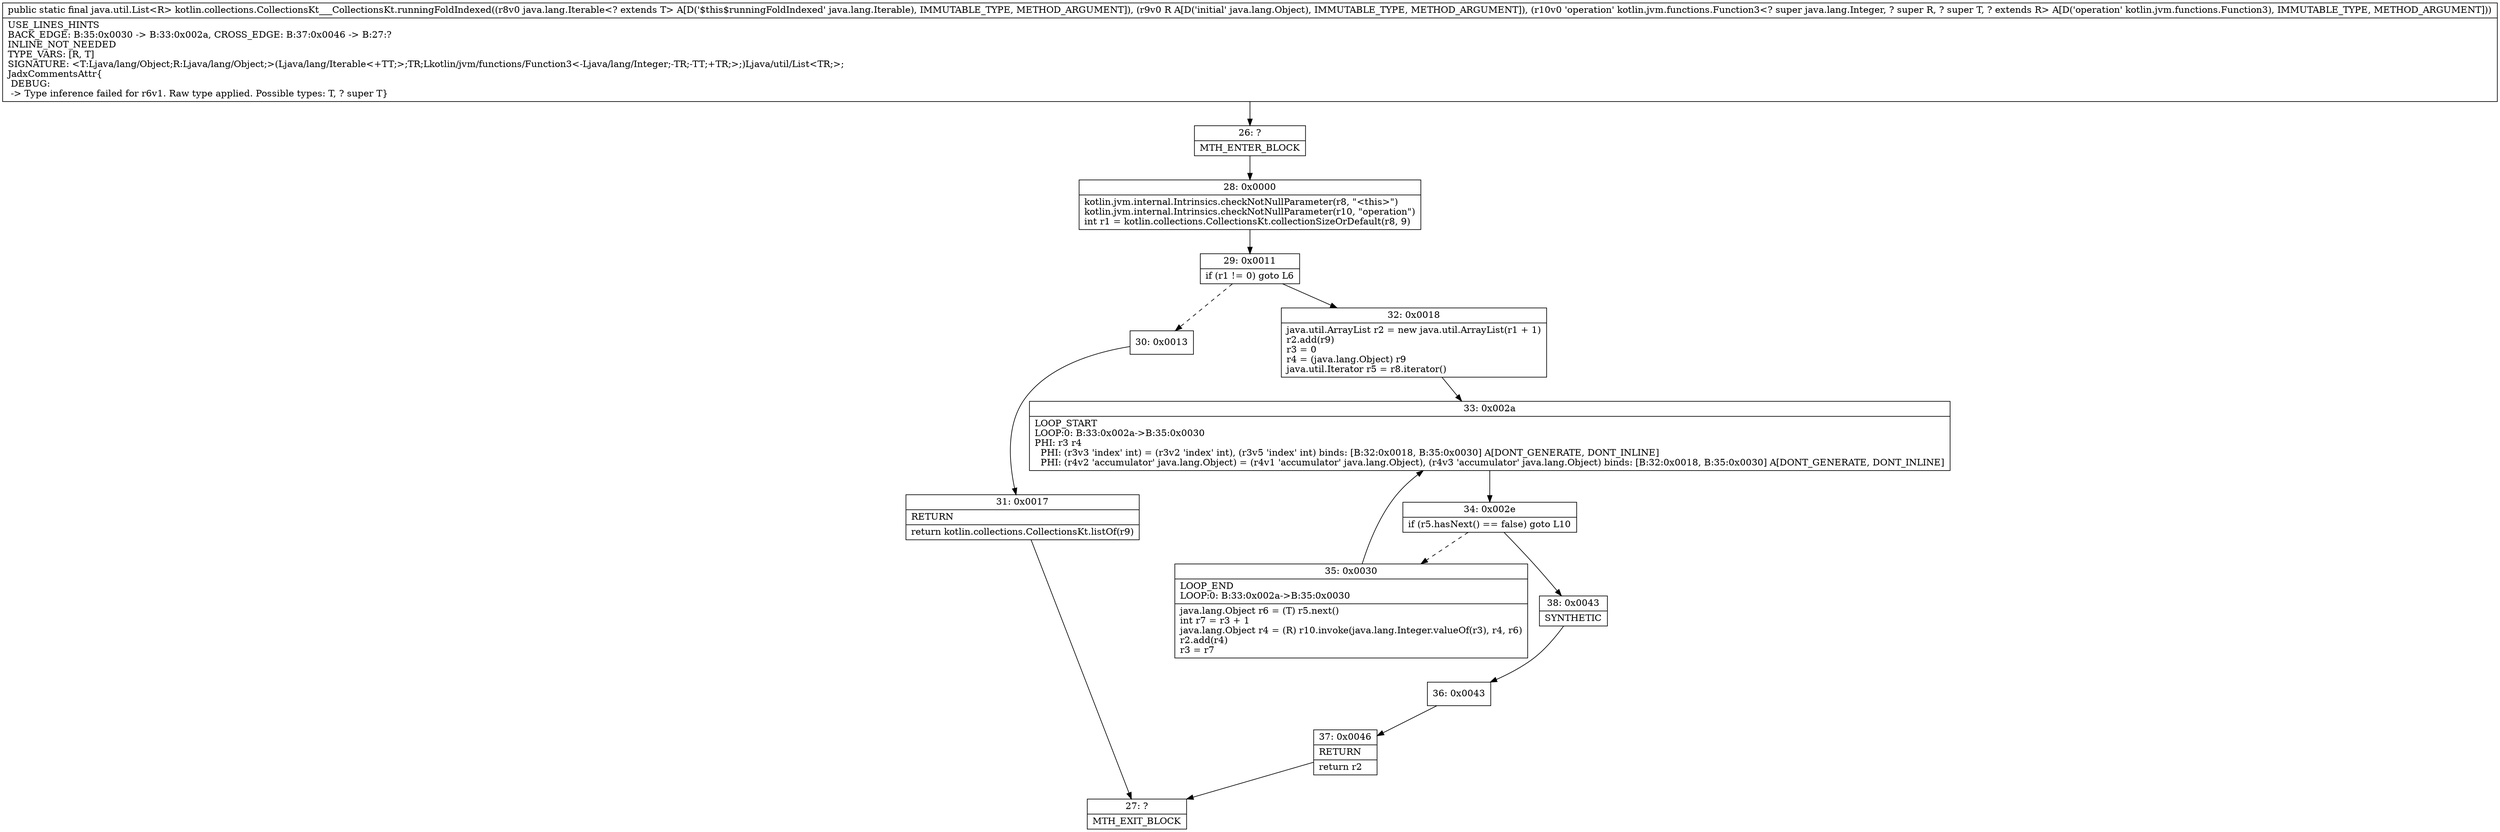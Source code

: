 digraph "CFG forkotlin.collections.CollectionsKt___CollectionsKt.runningFoldIndexed(Ljava\/lang\/Iterable;Ljava\/lang\/Object;Lkotlin\/jvm\/functions\/Function3;)Ljava\/util\/List;" {
Node_26 [shape=record,label="{26\:\ ?|MTH_ENTER_BLOCK\l}"];
Node_28 [shape=record,label="{28\:\ 0x0000|kotlin.jvm.internal.Intrinsics.checkNotNullParameter(r8, \"\<this\>\")\lkotlin.jvm.internal.Intrinsics.checkNotNullParameter(r10, \"operation\")\lint r1 = kotlin.collections.CollectionsKt.collectionSizeOrDefault(r8, 9)\l}"];
Node_29 [shape=record,label="{29\:\ 0x0011|if (r1 != 0) goto L6\l}"];
Node_30 [shape=record,label="{30\:\ 0x0013}"];
Node_31 [shape=record,label="{31\:\ 0x0017|RETURN\l|return kotlin.collections.CollectionsKt.listOf(r9)\l}"];
Node_27 [shape=record,label="{27\:\ ?|MTH_EXIT_BLOCK\l}"];
Node_32 [shape=record,label="{32\:\ 0x0018|java.util.ArrayList r2 = new java.util.ArrayList(r1 + 1)\lr2.add(r9)\lr3 = 0\lr4 = (java.lang.Object) r9\ljava.util.Iterator r5 = r8.iterator()\l}"];
Node_33 [shape=record,label="{33\:\ 0x002a|LOOP_START\lLOOP:0: B:33:0x002a\-\>B:35:0x0030\lPHI: r3 r4 \l  PHI: (r3v3 'index' int) = (r3v2 'index' int), (r3v5 'index' int) binds: [B:32:0x0018, B:35:0x0030] A[DONT_GENERATE, DONT_INLINE]\l  PHI: (r4v2 'accumulator' java.lang.Object) = (r4v1 'accumulator' java.lang.Object), (r4v3 'accumulator' java.lang.Object) binds: [B:32:0x0018, B:35:0x0030] A[DONT_GENERATE, DONT_INLINE]\l}"];
Node_34 [shape=record,label="{34\:\ 0x002e|if (r5.hasNext() == false) goto L10\l}"];
Node_35 [shape=record,label="{35\:\ 0x0030|LOOP_END\lLOOP:0: B:33:0x002a\-\>B:35:0x0030\l|java.lang.Object r6 = (T) r5.next()\lint r7 = r3 + 1\ljava.lang.Object r4 = (R) r10.invoke(java.lang.Integer.valueOf(r3), r4, r6)\lr2.add(r4)\lr3 = r7\l}"];
Node_38 [shape=record,label="{38\:\ 0x0043|SYNTHETIC\l}"];
Node_36 [shape=record,label="{36\:\ 0x0043}"];
Node_37 [shape=record,label="{37\:\ 0x0046|RETURN\l|return r2\l}"];
MethodNode[shape=record,label="{public static final java.util.List\<R\> kotlin.collections.CollectionsKt___CollectionsKt.runningFoldIndexed((r8v0 java.lang.Iterable\<? extends T\> A[D('$this$runningFoldIndexed' java.lang.Iterable), IMMUTABLE_TYPE, METHOD_ARGUMENT]), (r9v0 R A[D('initial' java.lang.Object), IMMUTABLE_TYPE, METHOD_ARGUMENT]), (r10v0 'operation' kotlin.jvm.functions.Function3\<? super java.lang.Integer, ? super R, ? super T, ? extends R\> A[D('operation' kotlin.jvm.functions.Function3), IMMUTABLE_TYPE, METHOD_ARGUMENT]))  | USE_LINES_HINTS\lBACK_EDGE: B:35:0x0030 \-\> B:33:0x002a, CROSS_EDGE: B:37:0x0046 \-\> B:27:?\lINLINE_NOT_NEEDED\lTYPE_VARS: [R, T]\lSIGNATURE: \<T:Ljava\/lang\/Object;R:Ljava\/lang\/Object;\>(Ljava\/lang\/Iterable\<+TT;\>;TR;Lkotlin\/jvm\/functions\/Function3\<\-Ljava\/lang\/Integer;\-TR;\-TT;+TR;\>;)Ljava\/util\/List\<TR;\>;\lJadxCommentsAttr\{\l DEBUG: \l \-\> Type inference failed for r6v1. Raw type applied. Possible types: T, ? super T\}\l}"];
MethodNode -> Node_26;Node_26 -> Node_28;
Node_28 -> Node_29;
Node_29 -> Node_30[style=dashed];
Node_29 -> Node_32;
Node_30 -> Node_31;
Node_31 -> Node_27;
Node_32 -> Node_33;
Node_33 -> Node_34;
Node_34 -> Node_35[style=dashed];
Node_34 -> Node_38;
Node_35 -> Node_33;
Node_38 -> Node_36;
Node_36 -> Node_37;
Node_37 -> Node_27;
}


